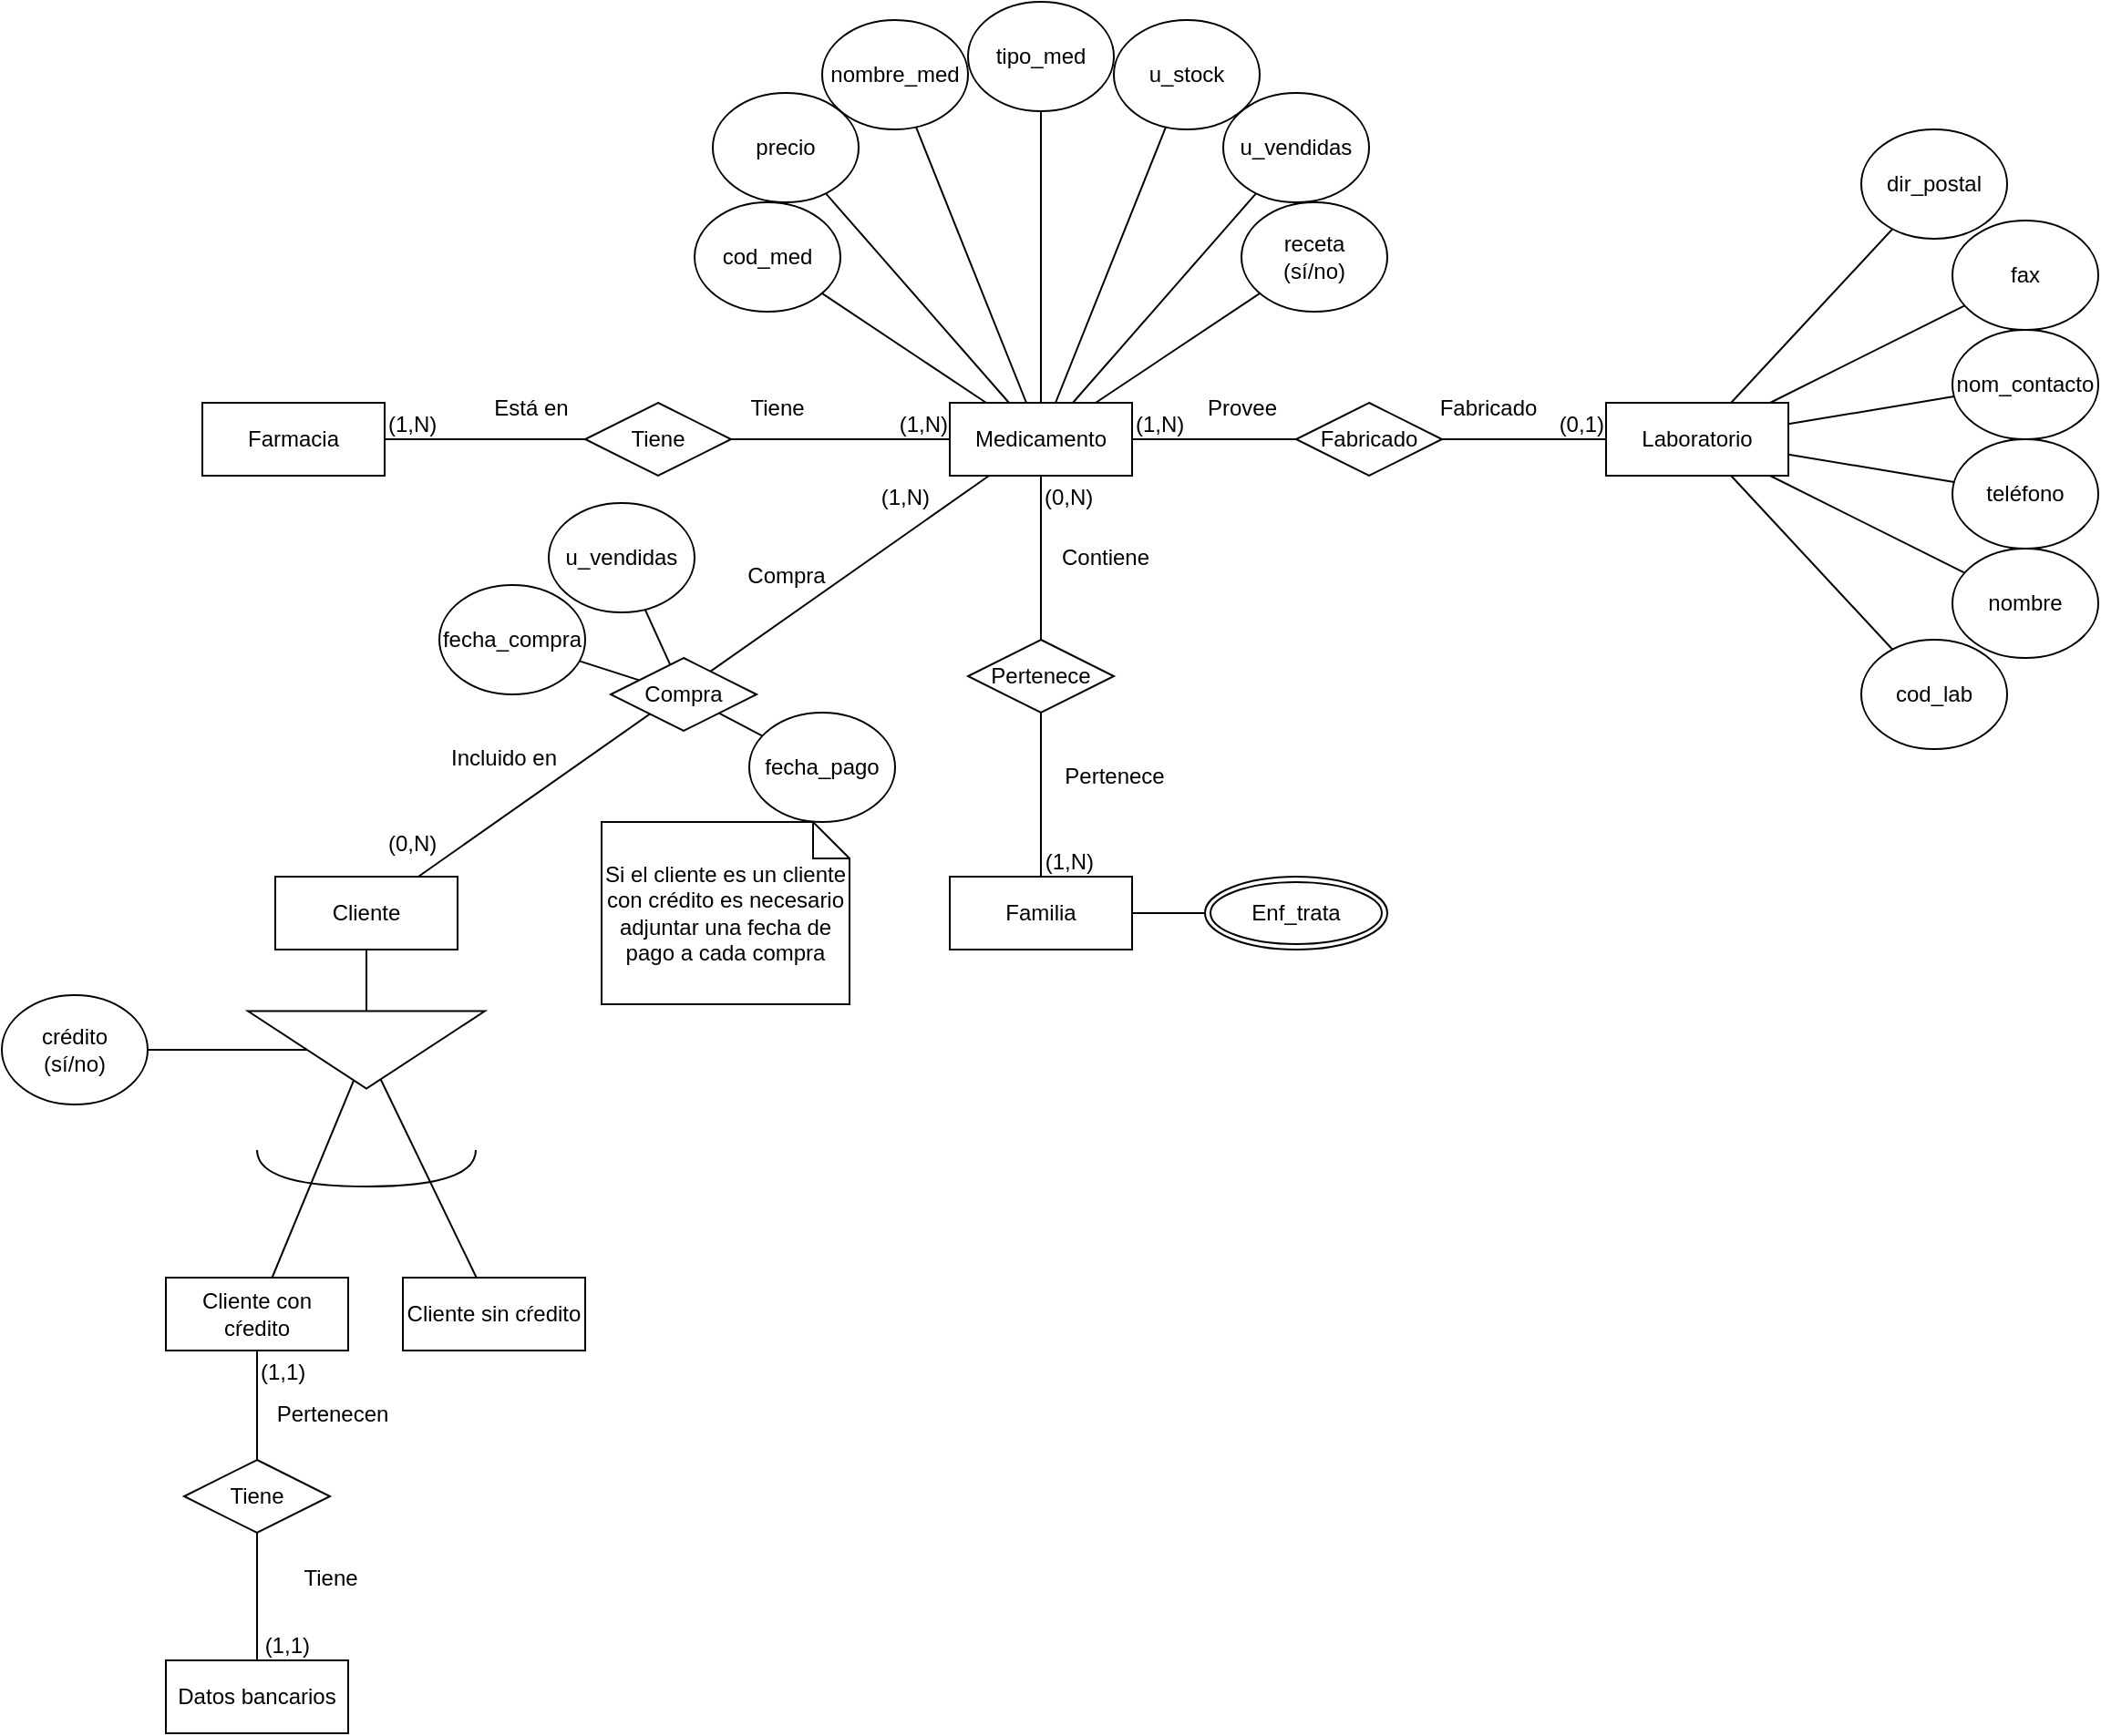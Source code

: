 <mxfile version="28.2.5">
  <diagram name="Página-1" id="FztG-A90y42QLrgS1sxw">
    <mxGraphModel dx="503" dy="640" grid="1" gridSize="10" guides="1" tooltips="1" connect="1" arrows="1" fold="1" page="1" pageScale="1" pageWidth="827" pageHeight="1169" math="0" shadow="0">
      <root>
        <mxCell id="0" />
        <mxCell id="1" parent="0" />
        <mxCell id="AySpHOLxPzWNW5hlerKU-11" value="&lt;div&gt;Farmacia&lt;/div&gt;" style="whiteSpace=wrap;html=1;align=center;" vertex="1" parent="1">
          <mxGeometry x="110" y="300" width="100" height="40" as="geometry" />
        </mxCell>
        <mxCell id="AySpHOLxPzWNW5hlerKU-14" value="" style="endArrow=none;html=1;rounded=0;" edge="1" parent="1" source="AySpHOLxPzWNW5hlerKU-11" target="AySpHOLxPzWNW5hlerKU-17">
          <mxGeometry relative="1" as="geometry">
            <mxPoint x="270" y="410" as="sourcePoint" />
            <mxPoint x="430" y="410" as="targetPoint" />
          </mxGeometry>
        </mxCell>
        <mxCell id="AySpHOLxPzWNW5hlerKU-15" value="(1,N)" style="resizable=0;html=1;whiteSpace=wrap;align=left;verticalAlign=bottom;" connectable="0" vertex="1" parent="AySpHOLxPzWNW5hlerKU-14">
          <mxGeometry x="-1" relative="1" as="geometry" />
        </mxCell>
        <mxCell id="AySpHOLxPzWNW5hlerKU-16" value="&lt;div&gt;(1,N)&lt;/div&gt;" style="resizable=0;html=1;whiteSpace=wrap;align=right;verticalAlign=bottom;" connectable="0" vertex="1" parent="AySpHOLxPzWNW5hlerKU-14">
          <mxGeometry x="1" relative="1" as="geometry" />
        </mxCell>
        <mxCell id="AySpHOLxPzWNW5hlerKU-17" value="Medicamento" style="whiteSpace=wrap;html=1;align=center;" vertex="1" parent="1">
          <mxGeometry x="520" y="300" width="100" height="40" as="geometry" />
        </mxCell>
        <mxCell id="AySpHOLxPzWNW5hlerKU-12" value="Tiene" style="shape=rhombus;perimeter=rhombusPerimeter;whiteSpace=wrap;html=1;align=center;" vertex="1" parent="1">
          <mxGeometry x="320" y="300" width="80" height="40" as="geometry" />
        </mxCell>
        <mxCell id="AySpHOLxPzWNW5hlerKU-18" value="&lt;div&gt;Tiene&lt;/div&gt;" style="text;html=1;align=center;verticalAlign=middle;resizable=0;points=[];autosize=1;strokeColor=none;fillColor=none;" vertex="1" parent="1">
          <mxGeometry x="400" y="288" width="50" height="30" as="geometry" />
        </mxCell>
        <mxCell id="AySpHOLxPzWNW5hlerKU-19" value="Está en" style="text;html=1;align=center;verticalAlign=middle;resizable=0;points=[];autosize=1;strokeColor=none;fillColor=none;" vertex="1" parent="1">
          <mxGeometry x="260" y="288" width="60" height="30" as="geometry" />
        </mxCell>
        <mxCell id="AySpHOLxPzWNW5hlerKU-20" value="cod_med" style="ellipse;whiteSpace=wrap;html=1;align=center;" vertex="1" parent="1">
          <mxGeometry x="380" y="190" width="80" height="60" as="geometry" />
        </mxCell>
        <mxCell id="AySpHOLxPzWNW5hlerKU-22" value="nombre_med" style="ellipse;whiteSpace=wrap;html=1;align=center;" vertex="1" parent="1">
          <mxGeometry x="450" y="90" width="80" height="60" as="geometry" />
        </mxCell>
        <mxCell id="AySpHOLxPzWNW5hlerKU-23" value="tipo_med" style="ellipse;whiteSpace=wrap;html=1;align=center;" vertex="1" parent="1">
          <mxGeometry x="530" y="80" width="80" height="60" as="geometry" />
        </mxCell>
        <mxCell id="AySpHOLxPzWNW5hlerKU-24" value="u_stock" style="ellipse;whiteSpace=wrap;html=1;align=center;" vertex="1" parent="1">
          <mxGeometry x="610" y="90" width="80" height="60" as="geometry" />
        </mxCell>
        <mxCell id="AySpHOLxPzWNW5hlerKU-25" value="u_vendidas" style="ellipse;whiteSpace=wrap;html=1;align=center;" vertex="1" parent="1">
          <mxGeometry x="670" y="130" width="80" height="60" as="geometry" />
        </mxCell>
        <mxCell id="AySpHOLxPzWNW5hlerKU-26" value="&lt;div&gt;precio&lt;/div&gt;" style="ellipse;whiteSpace=wrap;html=1;align=center;" vertex="1" parent="1">
          <mxGeometry x="390" y="130" width="80" height="60" as="geometry" />
        </mxCell>
        <mxCell id="AySpHOLxPzWNW5hlerKU-27" value="&lt;div&gt;receta&lt;/div&gt;(sí/no)" style="ellipse;whiteSpace=wrap;html=1;align=center;" vertex="1" parent="1">
          <mxGeometry x="680" y="190" width="80" height="60" as="geometry" />
        </mxCell>
        <mxCell id="AySpHOLxPzWNW5hlerKU-28" value="" style="endArrow=none;html=1;rounded=0;" edge="1" parent="1" source="AySpHOLxPzWNW5hlerKU-20" target="AySpHOLxPzWNW5hlerKU-17">
          <mxGeometry relative="1" as="geometry">
            <mxPoint x="510" y="390" as="sourcePoint" />
            <mxPoint x="580" y="330" as="targetPoint" />
          </mxGeometry>
        </mxCell>
        <mxCell id="AySpHOLxPzWNW5hlerKU-29" value="" style="endArrow=none;html=1;rounded=0;" edge="1" parent="1" source="AySpHOLxPzWNW5hlerKU-26" target="AySpHOLxPzWNW5hlerKU-17">
          <mxGeometry relative="1" as="geometry">
            <mxPoint x="510" y="240" as="sourcePoint" />
            <mxPoint x="600" y="300" as="targetPoint" />
          </mxGeometry>
        </mxCell>
        <mxCell id="AySpHOLxPzWNW5hlerKU-31" value="" style="endArrow=none;html=1;rounded=0;" edge="1" parent="1" source="AySpHOLxPzWNW5hlerKU-22" target="AySpHOLxPzWNW5hlerKU-17">
          <mxGeometry relative="1" as="geometry">
            <mxPoint x="580" y="200" as="sourcePoint" />
            <mxPoint x="681" y="315" as="targetPoint" />
          </mxGeometry>
        </mxCell>
        <mxCell id="AySpHOLxPzWNW5hlerKU-32" value="" style="endArrow=none;html=1;rounded=0;" edge="1" parent="1" source="AySpHOLxPzWNW5hlerKU-23" target="AySpHOLxPzWNW5hlerKU-17">
          <mxGeometry relative="1" as="geometry">
            <mxPoint x="570" y="200" as="sourcePoint" />
            <mxPoint x="671" y="315" as="targetPoint" />
          </mxGeometry>
        </mxCell>
        <mxCell id="AySpHOLxPzWNW5hlerKU-33" value="" style="endArrow=none;html=1;rounded=0;" edge="1" parent="1" source="AySpHOLxPzWNW5hlerKU-24" target="AySpHOLxPzWNW5hlerKU-17">
          <mxGeometry relative="1" as="geometry">
            <mxPoint x="610" y="240" as="sourcePoint" />
            <mxPoint x="711" y="355" as="targetPoint" />
          </mxGeometry>
        </mxCell>
        <mxCell id="AySpHOLxPzWNW5hlerKU-34" value="" style="endArrow=none;html=1;rounded=0;" edge="1" parent="1" source="AySpHOLxPzWNW5hlerKU-25" target="AySpHOLxPzWNW5hlerKU-17">
          <mxGeometry relative="1" as="geometry">
            <mxPoint x="650" y="240" as="sourcePoint" />
            <mxPoint x="751" y="355" as="targetPoint" />
          </mxGeometry>
        </mxCell>
        <mxCell id="AySpHOLxPzWNW5hlerKU-35" value="" style="endArrow=none;html=1;rounded=0;" edge="1" parent="1" source="AySpHOLxPzWNW5hlerKU-27" target="AySpHOLxPzWNW5hlerKU-17">
          <mxGeometry relative="1" as="geometry">
            <mxPoint x="670" y="270" as="sourcePoint" />
            <mxPoint x="771" y="385" as="targetPoint" />
          </mxGeometry>
        </mxCell>
        <mxCell id="AySpHOLxPzWNW5hlerKU-60" value="Laboratorio" style="whiteSpace=wrap;html=1;align=center;" vertex="1" parent="1">
          <mxGeometry x="880" y="300" width="100" height="40" as="geometry" />
        </mxCell>
        <mxCell id="AySpHOLxPzWNW5hlerKU-61" value="" style="endArrow=none;html=1;rounded=0;" edge="1" parent="1" source="AySpHOLxPzWNW5hlerKU-64">
          <mxGeometry relative="1" as="geometry">
            <mxPoint x="460" y="360" as="sourcePoint" />
            <mxPoint x="880" y="320" as="targetPoint" />
          </mxGeometry>
        </mxCell>
        <mxCell id="AySpHOLxPzWNW5hlerKU-63" value="(0,1)" style="resizable=0;html=1;whiteSpace=wrap;align=right;verticalAlign=bottom;" connectable="0" vertex="1" parent="AySpHOLxPzWNW5hlerKU-61">
          <mxGeometry x="1" relative="1" as="geometry" />
        </mxCell>
        <mxCell id="AySpHOLxPzWNW5hlerKU-65" value="" style="endArrow=none;html=1;rounded=0;" edge="1" parent="1" source="AySpHOLxPzWNW5hlerKU-17" target="AySpHOLxPzWNW5hlerKU-64">
          <mxGeometry relative="1" as="geometry">
            <mxPoint x="620" y="320" as="sourcePoint" />
            <mxPoint x="880" y="320" as="targetPoint" />
          </mxGeometry>
        </mxCell>
        <mxCell id="AySpHOLxPzWNW5hlerKU-66" value="(1,N)" style="resizable=0;html=1;whiteSpace=wrap;align=left;verticalAlign=bottom;" connectable="0" vertex="1" parent="AySpHOLxPzWNW5hlerKU-65">
          <mxGeometry x="-1" relative="1" as="geometry" />
        </mxCell>
        <mxCell id="AySpHOLxPzWNW5hlerKU-64" value="Fabricado" style="shape=rhombus;perimeter=rhombusPerimeter;whiteSpace=wrap;html=1;align=center;" vertex="1" parent="1">
          <mxGeometry x="710" y="300" width="80" height="40" as="geometry" />
        </mxCell>
        <mxCell id="AySpHOLxPzWNW5hlerKU-68" value="Fabricado" style="text;html=1;align=center;verticalAlign=middle;resizable=0;points=[];autosize=1;strokeColor=none;fillColor=none;" vertex="1" parent="1">
          <mxGeometry x="775" y="288" width="80" height="30" as="geometry" />
        </mxCell>
        <mxCell id="AySpHOLxPzWNW5hlerKU-69" value="Provee" style="text;html=1;align=center;verticalAlign=middle;resizable=0;points=[];autosize=1;strokeColor=none;fillColor=none;" vertex="1" parent="1">
          <mxGeometry x="650" y="288" width="60" height="30" as="geometry" />
        </mxCell>
        <mxCell id="AySpHOLxPzWNW5hlerKU-70" value="cod_lab" style="ellipse;whiteSpace=wrap;html=1;align=center;" vertex="1" parent="1">
          <mxGeometry x="1020" y="430" width="80" height="60" as="geometry" />
        </mxCell>
        <mxCell id="AySpHOLxPzWNW5hlerKU-71" value="nombre" style="ellipse;whiteSpace=wrap;html=1;align=center;" vertex="1" parent="1">
          <mxGeometry x="1070" y="380" width="80" height="60" as="geometry" />
        </mxCell>
        <mxCell id="AySpHOLxPzWNW5hlerKU-72" value="teléfono" style="ellipse;whiteSpace=wrap;html=1;align=center;" vertex="1" parent="1">
          <mxGeometry x="1070" y="320" width="80" height="60" as="geometry" />
        </mxCell>
        <mxCell id="AySpHOLxPzWNW5hlerKU-73" value="dir_postal" style="ellipse;whiteSpace=wrap;html=1;align=center;" vertex="1" parent="1">
          <mxGeometry x="1020" y="150" width="80" height="60" as="geometry" />
        </mxCell>
        <mxCell id="AySpHOLxPzWNW5hlerKU-74" value="fax" style="ellipse;whiteSpace=wrap;html=1;align=center;" vertex="1" parent="1">
          <mxGeometry x="1070" y="200" width="80" height="60" as="geometry" />
        </mxCell>
        <mxCell id="AySpHOLxPzWNW5hlerKU-75" value="nom_contacto" style="ellipse;whiteSpace=wrap;html=1;align=center;" vertex="1" parent="1">
          <mxGeometry x="1070" y="260" width="80" height="60" as="geometry" />
        </mxCell>
        <mxCell id="AySpHOLxPzWNW5hlerKU-80" value="" style="endArrow=none;html=1;rounded=0;" edge="1" parent="1" source="AySpHOLxPzWNW5hlerKU-60" target="AySpHOLxPzWNW5hlerKU-73">
          <mxGeometry relative="1" as="geometry">
            <mxPoint x="800" y="400" as="sourcePoint" />
            <mxPoint x="960" y="400" as="targetPoint" />
          </mxGeometry>
        </mxCell>
        <mxCell id="AySpHOLxPzWNW5hlerKU-81" value="" style="endArrow=none;html=1;rounded=0;" edge="1" parent="1" source="AySpHOLxPzWNW5hlerKU-60" target="AySpHOLxPzWNW5hlerKU-74">
          <mxGeometry relative="1" as="geometry">
            <mxPoint x="1010" y="365" as="sourcePoint" />
            <mxPoint x="1098" y="270" as="targetPoint" />
          </mxGeometry>
        </mxCell>
        <mxCell id="AySpHOLxPzWNW5hlerKU-82" value="" style="endArrow=none;html=1;rounded=0;" edge="1" parent="1" source="AySpHOLxPzWNW5hlerKU-60" target="AySpHOLxPzWNW5hlerKU-75">
          <mxGeometry relative="1" as="geometry">
            <mxPoint x="960" y="465" as="sourcePoint" />
            <mxPoint x="1048" y="370" as="targetPoint" />
          </mxGeometry>
        </mxCell>
        <mxCell id="AySpHOLxPzWNW5hlerKU-83" value="" style="endArrow=none;html=1;rounded=0;" edge="1" parent="1" source="AySpHOLxPzWNW5hlerKU-60" target="AySpHOLxPzWNW5hlerKU-72">
          <mxGeometry relative="1" as="geometry">
            <mxPoint x="980" y="485" as="sourcePoint" />
            <mxPoint x="1068" y="390" as="targetPoint" />
          </mxGeometry>
        </mxCell>
        <mxCell id="AySpHOLxPzWNW5hlerKU-84" value="" style="endArrow=none;html=1;rounded=0;" edge="1" parent="1" source="AySpHOLxPzWNW5hlerKU-60" target="AySpHOLxPzWNW5hlerKU-71">
          <mxGeometry relative="1" as="geometry">
            <mxPoint x="940" y="505" as="sourcePoint" />
            <mxPoint x="1028" y="410" as="targetPoint" />
          </mxGeometry>
        </mxCell>
        <mxCell id="AySpHOLxPzWNW5hlerKU-85" value="" style="endArrow=none;html=1;rounded=0;" edge="1" parent="1" source="AySpHOLxPzWNW5hlerKU-60" target="AySpHOLxPzWNW5hlerKU-70">
          <mxGeometry relative="1" as="geometry">
            <mxPoint x="930" y="495" as="sourcePoint" />
            <mxPoint x="1018" y="400" as="targetPoint" />
          </mxGeometry>
        </mxCell>
        <mxCell id="AySpHOLxPzWNW5hlerKU-87" value="Familia" style="whiteSpace=wrap;html=1;align=center;" vertex="1" parent="1">
          <mxGeometry x="520" y="560" width="100" height="40" as="geometry" />
        </mxCell>
        <mxCell id="AySpHOLxPzWNW5hlerKU-89" value="" style="endArrow=none;html=1;rounded=0;" edge="1" parent="1" source="AySpHOLxPzWNW5hlerKU-17" target="AySpHOLxPzWNW5hlerKU-87">
          <mxGeometry relative="1" as="geometry">
            <mxPoint x="450" y="430" as="sourcePoint" />
            <mxPoint x="760" y="430" as="targetPoint" />
          </mxGeometry>
        </mxCell>
        <mxCell id="AySpHOLxPzWNW5hlerKU-90" value="(0,N)" style="resizable=0;html=1;whiteSpace=wrap;align=left;verticalAlign=bottom;" connectable="0" vertex="1" parent="AySpHOLxPzWNW5hlerKU-89">
          <mxGeometry x="-1" relative="1" as="geometry">
            <mxPoint y="20" as="offset" />
          </mxGeometry>
        </mxCell>
        <mxCell id="AySpHOLxPzWNW5hlerKU-91" value="&lt;div&gt;(1,N)&lt;/div&gt;" style="resizable=0;html=1;whiteSpace=wrap;align=right;verticalAlign=bottom;" connectable="0" vertex="1" parent="AySpHOLxPzWNW5hlerKU-89">
          <mxGeometry x="1" relative="1" as="geometry">
            <mxPoint x="30" as="offset" />
          </mxGeometry>
        </mxCell>
        <mxCell id="AySpHOLxPzWNW5hlerKU-86" value="Pertenece" style="shape=rhombus;perimeter=rhombusPerimeter;whiteSpace=wrap;html=1;align=center;" vertex="1" parent="1">
          <mxGeometry x="530" y="430" width="80" height="40" as="geometry" />
        </mxCell>
        <mxCell id="AySpHOLxPzWNW5hlerKU-92" value="Pertenece" style="text;html=1;align=center;verticalAlign=middle;resizable=0;points=[];autosize=1;strokeColor=none;fillColor=none;" vertex="1" parent="1">
          <mxGeometry x="570" y="490" width="80" height="30" as="geometry" />
        </mxCell>
        <mxCell id="AySpHOLxPzWNW5hlerKU-93" value="Contiene" style="text;html=1;align=center;verticalAlign=middle;resizable=0;points=[];autosize=1;strokeColor=none;fillColor=none;" vertex="1" parent="1">
          <mxGeometry x="570" y="370" width="70" height="30" as="geometry" />
        </mxCell>
        <mxCell id="AySpHOLxPzWNW5hlerKU-94" value="Cliente" style="whiteSpace=wrap;html=1;align=center;" vertex="1" parent="1">
          <mxGeometry x="150" y="560" width="100" height="40" as="geometry" />
        </mxCell>
        <mxCell id="AySpHOLxPzWNW5hlerKU-95" value="&lt;div&gt;Enf_trata&lt;/div&gt;" style="ellipse;shape=doubleEllipse;margin=3;whiteSpace=wrap;html=1;align=center;" vertex="1" parent="1">
          <mxGeometry x="660" y="560" width="100" height="40" as="geometry" />
        </mxCell>
        <mxCell id="AySpHOLxPzWNW5hlerKU-96" value="" style="endArrow=none;html=1;rounded=0;" edge="1" parent="1" source="AySpHOLxPzWNW5hlerKU-87" target="AySpHOLxPzWNW5hlerKU-95">
          <mxGeometry relative="1" as="geometry">
            <mxPoint x="550" y="460" as="sourcePoint" />
            <mxPoint x="710" y="460" as="targetPoint" />
          </mxGeometry>
        </mxCell>
        <mxCell id="AySpHOLxPzWNW5hlerKU-98" value="" style="endArrow=none;html=1;rounded=0;" edge="1" parent="1" source="AySpHOLxPzWNW5hlerKU-94" target="AySpHOLxPzWNW5hlerKU-17">
          <mxGeometry relative="1" as="geometry">
            <mxPoint x="440" y="400" as="sourcePoint" />
            <mxPoint x="750" y="400" as="targetPoint" />
          </mxGeometry>
        </mxCell>
        <mxCell id="AySpHOLxPzWNW5hlerKU-99" value="(0,N)" style="resizable=0;html=1;whiteSpace=wrap;align=left;verticalAlign=bottom;" connectable="0" vertex="1" parent="AySpHOLxPzWNW5hlerKU-98">
          <mxGeometry x="-1" relative="1" as="geometry">
            <mxPoint x="-18" y="-10" as="offset" />
          </mxGeometry>
        </mxCell>
        <mxCell id="AySpHOLxPzWNW5hlerKU-100" value="&lt;div&gt;(1,N)&lt;/div&gt;" style="resizable=0;html=1;whiteSpace=wrap;align=right;verticalAlign=bottom;" connectable="0" vertex="1" parent="AySpHOLxPzWNW5hlerKU-98">
          <mxGeometry x="1" relative="1" as="geometry">
            <mxPoint x="-31" y="20" as="offset" />
          </mxGeometry>
        </mxCell>
        <mxCell id="AySpHOLxPzWNW5hlerKU-97" value="Compra" style="shape=rhombus;perimeter=rhombusPerimeter;whiteSpace=wrap;html=1;align=center;" vertex="1" parent="1">
          <mxGeometry x="334" y="440" width="80" height="40" as="geometry" />
        </mxCell>
        <mxCell id="AySpHOLxPzWNW5hlerKU-101" value="Compra" style="text;html=1;align=center;verticalAlign=middle;resizable=0;points=[];autosize=1;strokeColor=none;fillColor=none;" vertex="1" parent="1">
          <mxGeometry x="395" y="380" width="70" height="30" as="geometry" />
        </mxCell>
        <mxCell id="AySpHOLxPzWNW5hlerKU-102" value="Incluido en" style="text;html=1;align=center;verticalAlign=middle;resizable=0;points=[];autosize=1;strokeColor=none;fillColor=none;" vertex="1" parent="1">
          <mxGeometry x="235" y="480" width="80" height="30" as="geometry" />
        </mxCell>
        <mxCell id="AySpHOLxPzWNW5hlerKU-103" value="&lt;div&gt;crédito&lt;/div&gt;&lt;div&gt;(sí/no)&lt;/div&gt;" style="ellipse;whiteSpace=wrap;html=1;align=center;" vertex="1" parent="1">
          <mxGeometry y="625" width="80" height="60" as="geometry" />
        </mxCell>
        <mxCell id="AySpHOLxPzWNW5hlerKU-104" value="u_vendidas" style="ellipse;whiteSpace=wrap;html=1;align=center;" vertex="1" parent="1">
          <mxGeometry x="300" y="355" width="80" height="60" as="geometry" />
        </mxCell>
        <mxCell id="AySpHOLxPzWNW5hlerKU-105" value="fecha_compra" style="ellipse;whiteSpace=wrap;html=1;align=center;" vertex="1" parent="1">
          <mxGeometry x="240" y="400" width="80" height="60" as="geometry" />
        </mxCell>
        <mxCell id="AySpHOLxPzWNW5hlerKU-106" value="" style="endArrow=none;html=1;rounded=0;" edge="1" parent="1" source="AySpHOLxPzWNW5hlerKU-104" target="AySpHOLxPzWNW5hlerKU-97">
          <mxGeometry relative="1" as="geometry">
            <mxPoint x="270" y="530" as="sourcePoint" />
            <mxPoint x="430" y="530" as="targetPoint" />
          </mxGeometry>
        </mxCell>
        <mxCell id="AySpHOLxPzWNW5hlerKU-107" value="" style="endArrow=none;html=1;rounded=0;" edge="1" parent="1" source="AySpHOLxPzWNW5hlerKU-105" target="AySpHOLxPzWNW5hlerKU-97">
          <mxGeometry relative="1" as="geometry">
            <mxPoint x="420" y="550" as="sourcePoint" />
            <mxPoint x="434" y="581" as="targetPoint" />
          </mxGeometry>
        </mxCell>
        <mxCell id="AySpHOLxPzWNW5hlerKU-108" value="" style="endArrow=none;html=1;rounded=0;" edge="1" parent="1" source="AySpHOLxPzWNW5hlerKU-94" target="AySpHOLxPzWNW5hlerKU-111">
          <mxGeometry relative="1" as="geometry">
            <mxPoint x="420" y="460" as="sourcePoint" />
            <mxPoint x="434" y="491" as="targetPoint" />
          </mxGeometry>
        </mxCell>
        <mxCell id="AySpHOLxPzWNW5hlerKU-109" value="fecha_pago" style="ellipse;whiteSpace=wrap;html=1;align=center;" vertex="1" parent="1">
          <mxGeometry x="410" y="470" width="80" height="60" as="geometry" />
        </mxCell>
        <mxCell id="AySpHOLxPzWNW5hlerKU-110" value="" style="endArrow=none;html=1;rounded=0;" edge="1" parent="1" source="AySpHOLxPzWNW5hlerKU-97" target="AySpHOLxPzWNW5hlerKU-109">
          <mxGeometry relative="1" as="geometry">
            <mxPoint x="410" y="620" as="sourcePoint" />
            <mxPoint x="410" y="650" as="targetPoint" />
          </mxGeometry>
        </mxCell>
        <mxCell id="AySpHOLxPzWNW5hlerKU-111" value="" style="triangle;whiteSpace=wrap;html=1;rotation=90;" vertex="1" parent="1">
          <mxGeometry x="178.75" y="590" width="42.5" height="130" as="geometry" />
        </mxCell>
        <mxCell id="AySpHOLxPzWNW5hlerKU-112" value="" style="endArrow=none;html=1;rounded=0;" edge="1" parent="1" source="AySpHOLxPzWNW5hlerKU-103" target="AySpHOLxPzWNW5hlerKU-111">
          <mxGeometry relative="1" as="geometry">
            <mxPoint x="180" y="700" as="sourcePoint" />
            <mxPoint x="180" y="734" as="targetPoint" />
          </mxGeometry>
        </mxCell>
        <mxCell id="AySpHOLxPzWNW5hlerKU-114" value="" style="endArrow=none;html=1;rounded=0;" edge="1" parent="1" source="AySpHOLxPzWNW5hlerKU-111" target="AySpHOLxPzWNW5hlerKU-119">
          <mxGeometry relative="1" as="geometry">
            <mxPoint x="340" y="770" as="sourcePoint" />
            <mxPoint x="428" y="770" as="targetPoint" />
          </mxGeometry>
        </mxCell>
        <mxCell id="AySpHOLxPzWNW5hlerKU-118" value="Si el cliente es un cliente con crédito es necesario adjuntar una fecha de pago a cada compra" style="shape=note;size=20;whiteSpace=wrap;html=1;" vertex="1" parent="1">
          <mxGeometry x="329" y="530" width="136" height="100" as="geometry" />
        </mxCell>
        <mxCell id="AySpHOLxPzWNW5hlerKU-119" value="Cliente con cŕedito" style="whiteSpace=wrap;html=1;align=center;" vertex="1" parent="1">
          <mxGeometry x="90" y="780" width="100" height="40" as="geometry" />
        </mxCell>
        <mxCell id="AySpHOLxPzWNW5hlerKU-120" value="" style="shape=requiredInterface;html=1;verticalLabelPosition=bottom;sketch=0;rotation=90;" vertex="1" parent="1">
          <mxGeometry x="190" y="660" width="20" height="120" as="geometry" />
        </mxCell>
        <mxCell id="AySpHOLxPzWNW5hlerKU-121" value="&lt;div&gt;Cliente sin cŕedito&lt;/div&gt;" style="whiteSpace=wrap;html=1;align=center;" vertex="1" parent="1">
          <mxGeometry x="220" y="780" width="100" height="40" as="geometry" />
        </mxCell>
        <mxCell id="AySpHOLxPzWNW5hlerKU-122" value="" style="endArrow=none;html=1;rounded=0;" edge="1" parent="1" source="AySpHOLxPzWNW5hlerKU-111" target="AySpHOLxPzWNW5hlerKU-121">
          <mxGeometry relative="1" as="geometry">
            <mxPoint x="275" y="750" as="sourcePoint" />
            <mxPoint x="230" y="858" as="targetPoint" />
          </mxGeometry>
        </mxCell>
        <mxCell id="AySpHOLxPzWNW5hlerKU-123" value="Datos bancarios" style="whiteSpace=wrap;html=1;align=center;" vertex="1" parent="1">
          <mxGeometry x="90" y="990" width="100" height="40" as="geometry" />
        </mxCell>
        <mxCell id="AySpHOLxPzWNW5hlerKU-125" value="" style="endArrow=none;html=1;rounded=0;" edge="1" parent="1" source="AySpHOLxPzWNW5hlerKU-119" target="AySpHOLxPzWNW5hlerKU-123">
          <mxGeometry relative="1" as="geometry">
            <mxPoint x="380" y="870" as="sourcePoint" />
            <mxPoint x="380" y="1090" as="targetPoint" />
          </mxGeometry>
        </mxCell>
        <mxCell id="AySpHOLxPzWNW5hlerKU-126" value="(1,1)" style="resizable=0;html=1;whiteSpace=wrap;align=left;verticalAlign=bottom;" connectable="0" vertex="1" parent="AySpHOLxPzWNW5hlerKU-125">
          <mxGeometry x="-1" relative="1" as="geometry">
            <mxPoint y="20" as="offset" />
          </mxGeometry>
        </mxCell>
        <mxCell id="AySpHOLxPzWNW5hlerKU-127" value="&lt;div&gt;(1,1)&lt;/div&gt;" style="resizable=0;html=1;whiteSpace=wrap;align=right;verticalAlign=bottom;" connectable="0" vertex="1" parent="AySpHOLxPzWNW5hlerKU-125">
          <mxGeometry x="1" relative="1" as="geometry">
            <mxPoint x="30" as="offset" />
          </mxGeometry>
        </mxCell>
        <mxCell id="AySpHOLxPzWNW5hlerKU-124" value="Tiene" style="shape=rhombus;perimeter=rhombusPerimeter;whiteSpace=wrap;html=1;align=center;" vertex="1" parent="1">
          <mxGeometry x="100" y="880" width="80" height="40" as="geometry" />
        </mxCell>
        <mxCell id="AySpHOLxPzWNW5hlerKU-128" value="Pertenecen" style="text;html=1;align=center;verticalAlign=middle;resizable=0;points=[];autosize=1;strokeColor=none;fillColor=none;" vertex="1" parent="1">
          <mxGeometry x="141.25" y="840" width="80" height="30" as="geometry" />
        </mxCell>
        <mxCell id="AySpHOLxPzWNW5hlerKU-129" value="Tiene" style="text;html=1;align=center;verticalAlign=middle;resizable=0;points=[];autosize=1;strokeColor=none;fillColor=none;" vertex="1" parent="1">
          <mxGeometry x="155" y="930" width="50" height="30" as="geometry" />
        </mxCell>
      </root>
    </mxGraphModel>
  </diagram>
</mxfile>
